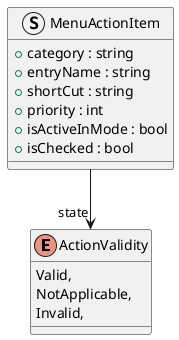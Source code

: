 @startuml
enum ActionValidity {
    Valid,
    NotApplicable,
    Invalid,
}
struct MenuActionItem {
    + category : string
    + entryName : string
    + shortCut : string
    + priority : int
    + isActiveInMode : bool
    + isChecked : bool
}
MenuActionItem --> "state" ActionValidity
@enduml
